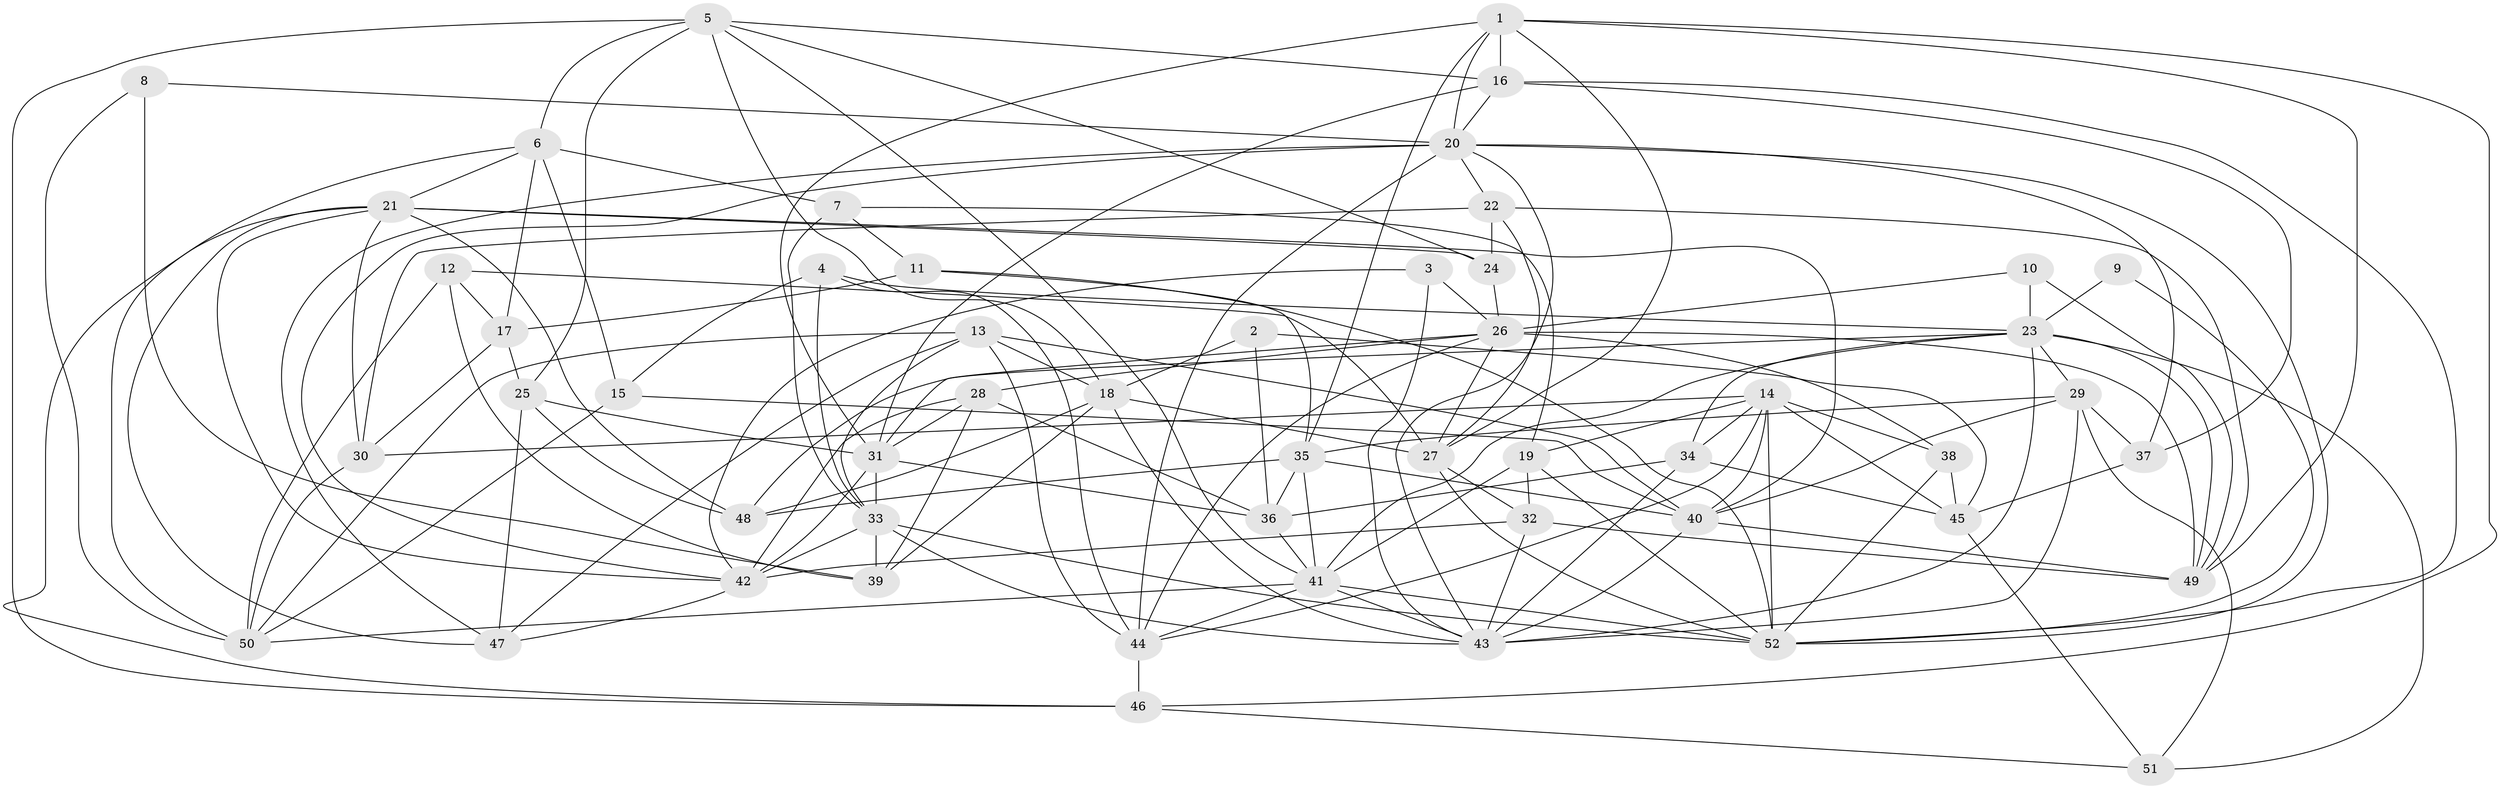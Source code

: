 // original degree distribution, {4: 0.27884615384615385, 3: 0.2980769230769231, 2: 0.11538461538461539, 5: 0.17307692307692307, 6: 0.0673076923076923, 8: 0.019230769230769232, 7: 0.04807692307692308}
// Generated by graph-tools (version 1.1) at 2025/26/03/09/25 03:26:09]
// undirected, 52 vertices, 154 edges
graph export_dot {
graph [start="1"]
  node [color=gray90,style=filled];
  1;
  2;
  3;
  4;
  5;
  6;
  7;
  8;
  9;
  10;
  11;
  12;
  13;
  14;
  15;
  16;
  17;
  18;
  19;
  20;
  21;
  22;
  23;
  24;
  25;
  26;
  27;
  28;
  29;
  30;
  31;
  32;
  33;
  34;
  35;
  36;
  37;
  38;
  39;
  40;
  41;
  42;
  43;
  44;
  45;
  46;
  47;
  48;
  49;
  50;
  51;
  52;
  1 -- 16 [weight=1.0];
  1 -- 20 [weight=1.0];
  1 -- 27 [weight=1.0];
  1 -- 31 [weight=1.0];
  1 -- 35 [weight=1.0];
  1 -- 46 [weight=1.0];
  1 -- 49 [weight=1.0];
  2 -- 18 [weight=1.0];
  2 -- 36 [weight=1.0];
  2 -- 45 [weight=1.0];
  3 -- 26 [weight=1.0];
  3 -- 42 [weight=1.0];
  3 -- 43 [weight=1.0];
  4 -- 15 [weight=1.0];
  4 -- 23 [weight=1.0];
  4 -- 33 [weight=1.0];
  4 -- 44 [weight=1.0];
  5 -- 6 [weight=1.0];
  5 -- 16 [weight=1.0];
  5 -- 18 [weight=1.0];
  5 -- 24 [weight=1.0];
  5 -- 25 [weight=1.0];
  5 -- 41 [weight=1.0];
  5 -- 46 [weight=1.0];
  6 -- 7 [weight=1.0];
  6 -- 15 [weight=1.0];
  6 -- 17 [weight=1.0];
  6 -- 21 [weight=1.0];
  6 -- 50 [weight=1.0];
  7 -- 11 [weight=1.0];
  7 -- 19 [weight=1.0];
  7 -- 33 [weight=1.0];
  8 -- 20 [weight=1.0];
  8 -- 39 [weight=1.0];
  8 -- 50 [weight=1.0];
  9 -- 23 [weight=1.0];
  9 -- 52 [weight=1.0];
  10 -- 23 [weight=1.0];
  10 -- 26 [weight=1.0];
  10 -- 49 [weight=1.0];
  11 -- 17 [weight=1.0];
  11 -- 35 [weight=1.0];
  11 -- 52 [weight=1.0];
  12 -- 17 [weight=1.0];
  12 -- 27 [weight=1.0];
  12 -- 39 [weight=1.0];
  12 -- 50 [weight=1.0];
  13 -- 18 [weight=1.0];
  13 -- 33 [weight=1.0];
  13 -- 40 [weight=1.0];
  13 -- 44 [weight=1.0];
  13 -- 47 [weight=1.0];
  13 -- 50 [weight=1.0];
  14 -- 19 [weight=1.0];
  14 -- 30 [weight=1.0];
  14 -- 34 [weight=1.0];
  14 -- 38 [weight=1.0];
  14 -- 40 [weight=1.0];
  14 -- 44 [weight=1.0];
  14 -- 45 [weight=1.0];
  14 -- 52 [weight=1.0];
  15 -- 40 [weight=1.0];
  15 -- 50 [weight=1.0];
  16 -- 20 [weight=1.0];
  16 -- 31 [weight=1.0];
  16 -- 37 [weight=1.0];
  16 -- 52 [weight=1.0];
  17 -- 25 [weight=1.0];
  17 -- 30 [weight=1.0];
  18 -- 27 [weight=1.0];
  18 -- 39 [weight=1.0];
  18 -- 43 [weight=1.0];
  18 -- 48 [weight=1.0];
  19 -- 32 [weight=1.0];
  19 -- 41 [weight=1.0];
  19 -- 52 [weight=1.0];
  20 -- 22 [weight=1.0];
  20 -- 37 [weight=1.0];
  20 -- 42 [weight=2.0];
  20 -- 43 [weight=1.0];
  20 -- 44 [weight=1.0];
  20 -- 47 [weight=1.0];
  20 -- 52 [weight=1.0];
  21 -- 24 [weight=1.0];
  21 -- 30 [weight=1.0];
  21 -- 40 [weight=1.0];
  21 -- 42 [weight=1.0];
  21 -- 46 [weight=1.0];
  21 -- 47 [weight=1.0];
  21 -- 48 [weight=1.0];
  22 -- 24 [weight=1.0];
  22 -- 27 [weight=1.0];
  22 -- 30 [weight=1.0];
  22 -- 49 [weight=1.0];
  23 -- 29 [weight=1.0];
  23 -- 34 [weight=1.0];
  23 -- 41 [weight=1.0];
  23 -- 43 [weight=1.0];
  23 -- 48 [weight=1.0];
  23 -- 49 [weight=1.0];
  23 -- 51 [weight=1.0];
  24 -- 26 [weight=1.0];
  25 -- 31 [weight=1.0];
  25 -- 47 [weight=1.0];
  25 -- 48 [weight=1.0];
  26 -- 27 [weight=1.0];
  26 -- 28 [weight=1.0];
  26 -- 31 [weight=1.0];
  26 -- 38 [weight=1.0];
  26 -- 44 [weight=1.0];
  26 -- 49 [weight=1.0];
  27 -- 32 [weight=1.0];
  27 -- 52 [weight=1.0];
  28 -- 31 [weight=1.0];
  28 -- 36 [weight=1.0];
  28 -- 39 [weight=1.0];
  28 -- 42 [weight=1.0];
  29 -- 35 [weight=1.0];
  29 -- 37 [weight=1.0];
  29 -- 40 [weight=1.0];
  29 -- 43 [weight=1.0];
  29 -- 51 [weight=1.0];
  30 -- 50 [weight=1.0];
  31 -- 33 [weight=1.0];
  31 -- 36 [weight=1.0];
  31 -- 42 [weight=1.0];
  32 -- 42 [weight=1.0];
  32 -- 43 [weight=1.0];
  32 -- 49 [weight=1.0];
  33 -- 39 [weight=1.0];
  33 -- 42 [weight=1.0];
  33 -- 43 [weight=1.0];
  33 -- 52 [weight=1.0];
  34 -- 36 [weight=1.0];
  34 -- 43 [weight=1.0];
  34 -- 45 [weight=1.0];
  35 -- 36 [weight=1.0];
  35 -- 40 [weight=1.0];
  35 -- 41 [weight=1.0];
  35 -- 48 [weight=1.0];
  36 -- 41 [weight=1.0];
  37 -- 45 [weight=1.0];
  38 -- 45 [weight=1.0];
  38 -- 52 [weight=1.0];
  40 -- 43 [weight=1.0];
  40 -- 49 [weight=1.0];
  41 -- 43 [weight=1.0];
  41 -- 44 [weight=1.0];
  41 -- 50 [weight=1.0];
  41 -- 52 [weight=1.0];
  42 -- 47 [weight=1.0];
  44 -- 46 [weight=1.0];
  45 -- 51 [weight=1.0];
  46 -- 51 [weight=1.0];
}
